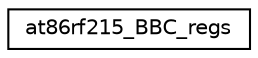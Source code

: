 digraph "Graphical Class Hierarchy"
{
 // LATEX_PDF_SIZE
  edge [fontname="Helvetica",fontsize="10",labelfontname="Helvetica",labelfontsize="10"];
  node [fontname="Helvetica",fontsize="10",shape=record];
  rankdir="LR";
  Node0 [label="at86rf215_BBC_regs",height=0.2,width=0.4,color="black", fillcolor="white", style="filled",URL="$structat86rf215__BBC__regs.html",tooltip="Base Band Controller registers."];
}
